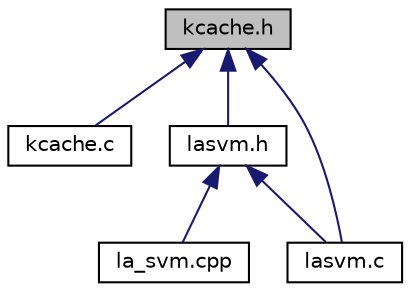 digraph "kcache.h"
{
  edge [fontname="Helvetica",fontsize="10",labelfontname="Helvetica",labelfontsize="10"];
  node [fontname="Helvetica",fontsize="10",shape=record];
  Node1 [label="kcache.h",height=0.2,width=0.4,color="black", fillcolor="grey75", style="filled" fontcolor="black"];
  Node1 -> Node2 [dir="back",color="midnightblue",fontsize="10",style="solid",fontname="Helvetica"];
  Node2 [label="kcache.c",height=0.2,width=0.4,color="black", fillcolor="white", style="filled",URL="$kcache_8c.html"];
  Node1 -> Node3 [dir="back",color="midnightblue",fontsize="10",style="solid",fontname="Helvetica"];
  Node3 [label="lasvm.h",height=0.2,width=0.4,color="black", fillcolor="white", style="filled",URL="$lasvm_8h.html"];
  Node3 -> Node4 [dir="back",color="midnightblue",fontsize="10",style="solid",fontname="Helvetica"];
  Node4 [label="la_svm.cpp",height=0.2,width=0.4,color="black", fillcolor="white", style="filled",URL="$la__svm_8cpp.html"];
  Node3 -> Node5 [dir="back",color="midnightblue",fontsize="10",style="solid",fontname="Helvetica"];
  Node5 [label="lasvm.c",height=0.2,width=0.4,color="black", fillcolor="white", style="filled",URL="$lasvm_8c.html"];
  Node1 -> Node5 [dir="back",color="midnightblue",fontsize="10",style="solid",fontname="Helvetica"];
}
